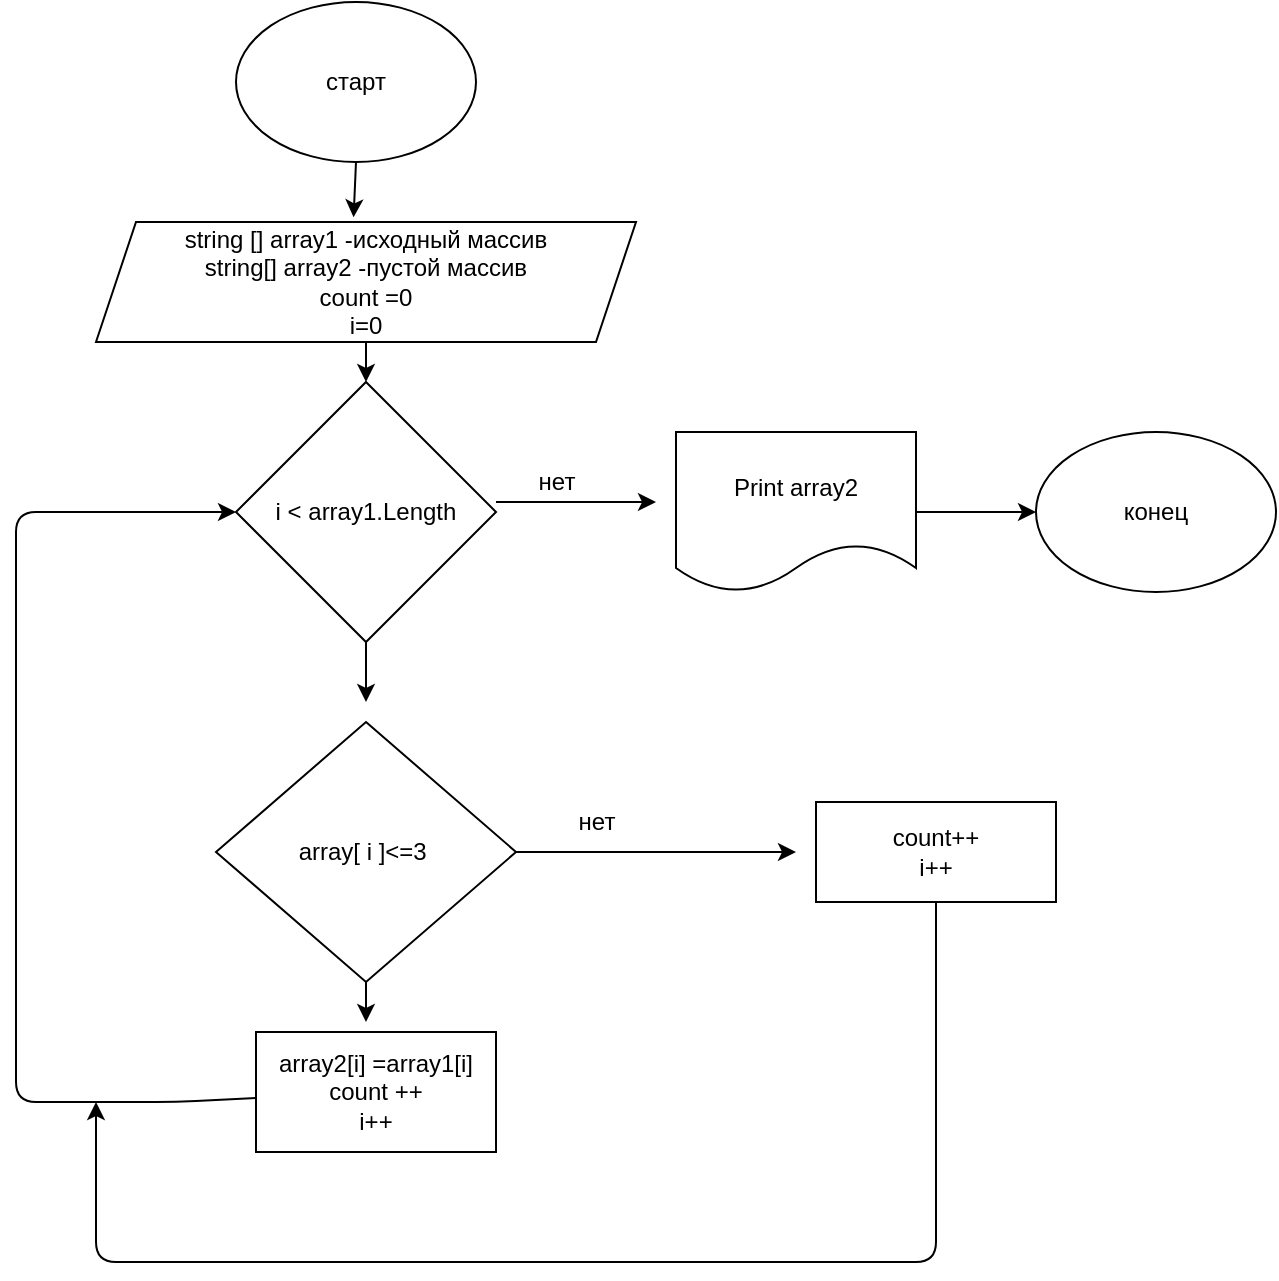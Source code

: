 <mxfile>
    <diagram id="yIrrB_NMkspFaITiPY-i" name="Страница 1">
        <mxGraphModel dx="1165" dy="617" grid="1" gridSize="10" guides="1" tooltips="1" connect="1" arrows="1" fold="1" page="1" pageScale="1" pageWidth="827" pageHeight="1169" math="0" shadow="0">
            <root>
                <mxCell id="0"/>
                <mxCell id="1" parent="0"/>
                <mxCell id="23" style="edgeStyle=none;html=1;exitX=0.5;exitY=1;exitDx=0;exitDy=0;entryX=0.477;entryY=-0.039;entryDx=0;entryDy=0;entryPerimeter=0;" parent="1" source="2" target="3" edge="1">
                    <mxGeometry relative="1" as="geometry"/>
                </mxCell>
                <mxCell id="2" value="старт" style="ellipse;whiteSpace=wrap;html=1;" parent="1" vertex="1">
                    <mxGeometry x="190" y="10" width="120" height="80" as="geometry"/>
                </mxCell>
                <mxCell id="24" style="edgeStyle=none;html=1;entryX=0.5;entryY=0;entryDx=0;entryDy=0;" parent="1" source="3" target="7" edge="1">
                    <mxGeometry relative="1" as="geometry"/>
                </mxCell>
                <mxCell id="3" value="string [] array1 -исходный массив&lt;br&gt;string[] array2 -пустой массив&lt;br&gt;count =0&lt;br&gt;i=0" style="shape=parallelogram;perimeter=parallelogramPerimeter;whiteSpace=wrap;html=1;fixedSize=1;" parent="1" vertex="1">
                    <mxGeometry x="120" y="120" width="270" height="60" as="geometry"/>
                </mxCell>
                <mxCell id="5" style="edgeStyle=none;html=1;exitX=1;exitY=0.5;exitDx=0;exitDy=0;" parent="1" edge="1">
                    <mxGeometry relative="1" as="geometry">
                        <mxPoint x="400" y="260" as="targetPoint"/>
                        <mxPoint x="320" y="260" as="sourcePoint"/>
                    </mxGeometry>
                </mxCell>
                <mxCell id="18" style="edgeStyle=none;html=1;exitX=0.5;exitY=1;exitDx=0;exitDy=0;" parent="1" source="7" edge="1">
                    <mxGeometry relative="1" as="geometry">
                        <mxPoint x="255" y="360" as="targetPoint"/>
                    </mxGeometry>
                </mxCell>
                <mxCell id="7" value="i &amp;lt; array1.Length&lt;br&gt;" style="rhombus;whiteSpace=wrap;html=1;" parent="1" vertex="1">
                    <mxGeometry x="190" y="200" width="130" height="130" as="geometry"/>
                </mxCell>
                <mxCell id="8" value="нет" style="text;html=1;align=center;verticalAlign=middle;resizable=0;points=[];autosize=1;strokeColor=none;fillColor=none;" parent="1" vertex="1">
                    <mxGeometry x="335" y="240" width="30" height="20" as="geometry"/>
                </mxCell>
                <mxCell id="10" style="edgeStyle=none;html=1;exitX=1;exitY=0.5;exitDx=0;exitDy=0;" parent="1" source="9" target="11" edge="1">
                    <mxGeometry relative="1" as="geometry">
                        <mxPoint x="600" y="265" as="targetPoint"/>
                    </mxGeometry>
                </mxCell>
                <mxCell id="9" value="Print array2" style="shape=document;whiteSpace=wrap;html=1;boundedLbl=1;" parent="1" vertex="1">
                    <mxGeometry x="410" y="225" width="120" height="80" as="geometry"/>
                </mxCell>
                <mxCell id="11" value="конец" style="ellipse;whiteSpace=wrap;html=1;" parent="1" vertex="1">
                    <mxGeometry x="590" y="225" width="120" height="80" as="geometry"/>
                </mxCell>
                <mxCell id="13" style="edgeStyle=none;html=1;" parent="1" source="12" edge="1">
                    <mxGeometry relative="1" as="geometry">
                        <mxPoint x="470" y="435" as="targetPoint"/>
                    </mxGeometry>
                </mxCell>
                <mxCell id="qSrAAsN2GkYtv2pIP4ln-24" style="edgeStyle=none;html=1;" edge="1" parent="1" source="12">
                    <mxGeometry relative="1" as="geometry">
                        <mxPoint x="255" y="520" as="targetPoint"/>
                    </mxGeometry>
                </mxCell>
                <mxCell id="12" value="array[ i ]&amp;lt;=3&amp;nbsp;" style="rhombus;whiteSpace=wrap;html=1;" parent="1" vertex="1">
                    <mxGeometry x="180" y="370" width="150" height="130" as="geometry"/>
                </mxCell>
                <mxCell id="15" value="нет" style="text;html=1;align=center;verticalAlign=middle;resizable=0;points=[];autosize=1;strokeColor=none;fillColor=none;" parent="1" vertex="1">
                    <mxGeometry x="355" y="410" width="30" height="20" as="geometry"/>
                </mxCell>
                <mxCell id="qSrAAsN2GkYtv2pIP4ln-28" style="edgeStyle=none;html=1;" edge="1" parent="1" source="16">
                    <mxGeometry relative="1" as="geometry">
                        <mxPoint x="120" y="560" as="targetPoint"/>
                        <Array as="points">
                            <mxPoint x="540" y="640"/>
                            <mxPoint x="120" y="640"/>
                        </Array>
                    </mxGeometry>
                </mxCell>
                <mxCell id="16" value="count++&lt;br&gt;i++" style="whiteSpace=wrap;html=1;" parent="1" vertex="1">
                    <mxGeometry x="480" y="410" width="120" height="50" as="geometry"/>
                </mxCell>
                <mxCell id="qSrAAsN2GkYtv2pIP4ln-27" style="edgeStyle=none;html=1;entryX=0;entryY=0.5;entryDx=0;entryDy=0;" edge="1" parent="1" source="17" target="7">
                    <mxGeometry relative="1" as="geometry">
                        <Array as="points">
                            <mxPoint x="160" y="560"/>
                            <mxPoint x="110" y="560"/>
                            <mxPoint x="80" y="560"/>
                            <mxPoint x="80" y="265"/>
                        </Array>
                    </mxGeometry>
                </mxCell>
                <mxCell id="17" value="array2[i] =array1[i]&lt;br&gt;count ++&lt;br&gt;i++" style="rounded=0;whiteSpace=wrap;html=1;" parent="1" vertex="1">
                    <mxGeometry x="200" y="525" width="120" height="60" as="geometry"/>
                </mxCell>
            </root>
        </mxGraphModel>
    </diagram>
</mxfile>